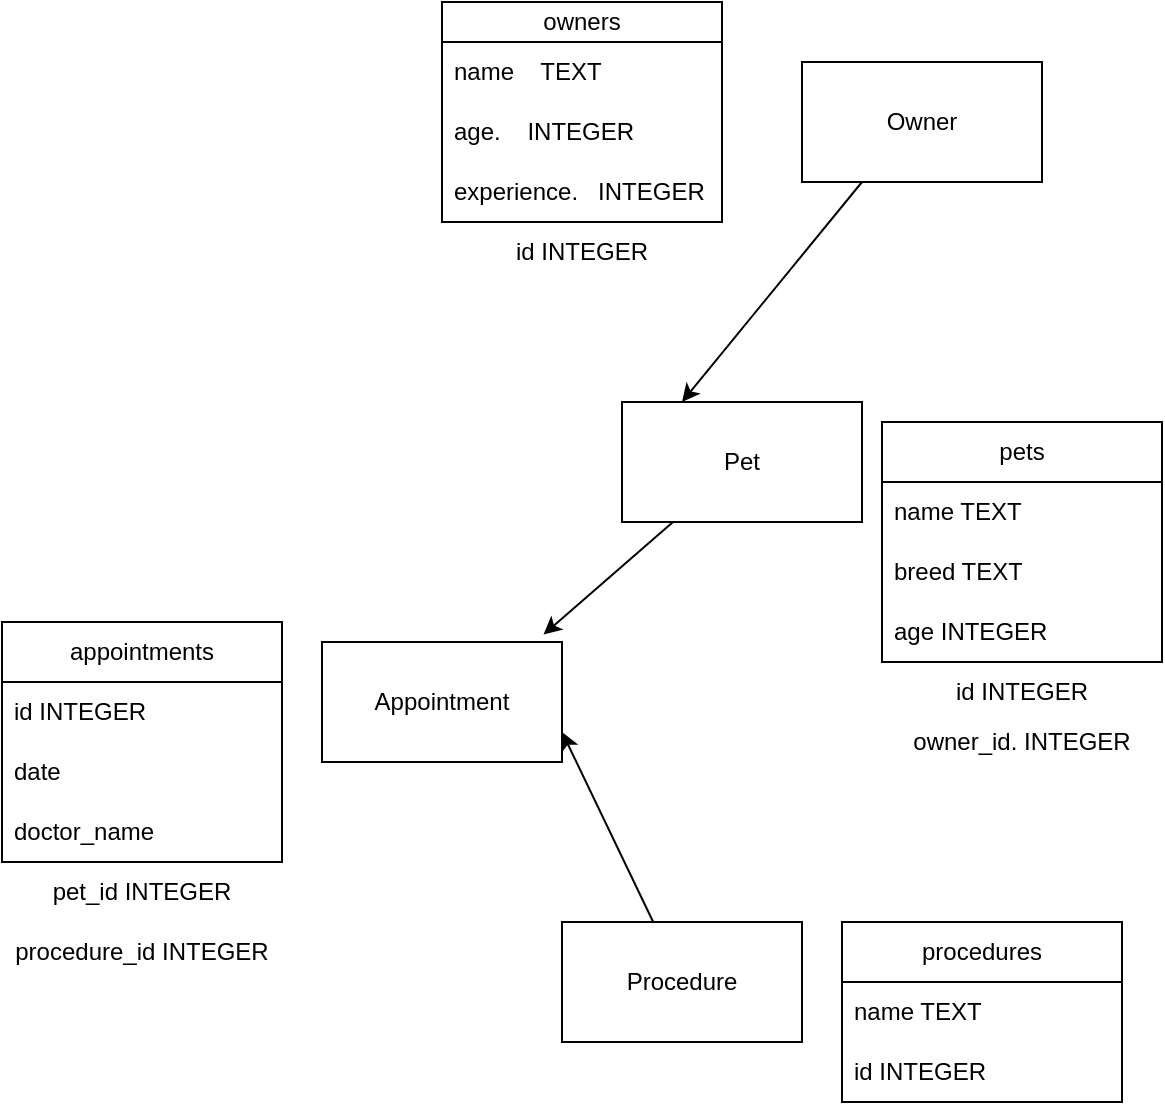<mxfile>
    <diagram id="O9m0RAeGRGvT8AL0pG2F" name="Page-1">
        <mxGraphModel dx="534" dy="251" grid="1" gridSize="10" guides="1" tooltips="1" connect="1" arrows="1" fold="1" page="1" pageScale="1" pageWidth="850" pageHeight="1100" math="0" shadow="0">
            <root>
                <mxCell id="0"/>
                <mxCell id="1" parent="0"/>
                <mxCell id="10" style="edgeStyle=none;html=1;entryX=0.923;entryY=-0.062;entryDx=0;entryDy=0;entryPerimeter=0;" parent="1" source="3" target="9" edge="1">
                    <mxGeometry relative="1" as="geometry"/>
                </mxCell>
                <mxCell id="3" value="Pet" style="rounded=0;whiteSpace=wrap;html=1;" parent="1" vertex="1">
                    <mxGeometry x="550" y="270" width="120" height="60" as="geometry"/>
                </mxCell>
                <mxCell id="7" style="edgeStyle=none;html=1;exitX=0;exitY=0.5;exitDx=0;exitDy=0;entryX=0.25;entryY=0;entryDx=0;entryDy=0;" parent="1" target="3" edge="1">
                    <mxGeometry relative="1" as="geometry">
                        <mxPoint x="670" y="160" as="sourcePoint"/>
                    </mxGeometry>
                </mxCell>
                <mxCell id="9" value="Appointment" style="rounded=0;whiteSpace=wrap;html=1;" parent="1" vertex="1">
                    <mxGeometry x="400" y="390" width="120" height="60" as="geometry"/>
                </mxCell>
                <mxCell id="17" style="edgeStyle=none;html=1;entryX=1;entryY=0.75;entryDx=0;entryDy=0;" parent="1" source="14" target="9" edge="1">
                    <mxGeometry relative="1" as="geometry"/>
                </mxCell>
                <mxCell id="14" value="Procedure" style="rounded=0;whiteSpace=wrap;html=1;" parent="1" vertex="1">
                    <mxGeometry x="520" y="530" width="120" height="60" as="geometry"/>
                </mxCell>
                <mxCell id="18" value="owners" style="swimlane;fontStyle=0;childLayout=stackLayout;horizontal=1;startSize=20;horizontalStack=0;resizeParent=1;resizeParentMax=0;resizeLast=0;collapsible=1;marginBottom=0;whiteSpace=wrap;html=1;" parent="1" vertex="1">
                    <mxGeometry x="460" y="70" width="140" height="110" as="geometry"/>
                </mxCell>
                <mxCell id="19" value="name&amp;nbsp; &amp;nbsp; TEXT" style="text;strokeColor=none;fillColor=none;align=left;verticalAlign=middle;spacingLeft=4;spacingRight=4;overflow=hidden;points=[[0,0.5],[1,0.5]];portConstraint=eastwest;rotatable=0;whiteSpace=wrap;html=1;" parent="18" vertex="1">
                    <mxGeometry y="20" width="140" height="30" as="geometry"/>
                </mxCell>
                <mxCell id="20" value="age.&amp;nbsp; &amp;nbsp; INTEGER" style="text;strokeColor=none;fillColor=none;align=left;verticalAlign=middle;spacingLeft=4;spacingRight=4;overflow=hidden;points=[[0,0.5],[1,0.5]];portConstraint=eastwest;rotatable=0;whiteSpace=wrap;html=1;" parent="18" vertex="1">
                    <mxGeometry y="50" width="140" height="30" as="geometry"/>
                </mxCell>
                <mxCell id="21" value="experience.&amp;nbsp; &amp;nbsp;INTEGER" style="text;strokeColor=none;fillColor=none;align=left;verticalAlign=middle;spacingLeft=4;spacingRight=4;overflow=hidden;points=[[0,0.5],[1,0.5]];portConstraint=eastwest;rotatable=0;whiteSpace=wrap;html=1;" parent="18" vertex="1">
                    <mxGeometry y="80" width="140" height="30" as="geometry"/>
                </mxCell>
                <mxCell id="22" value="pets" style="swimlane;fontStyle=0;childLayout=stackLayout;horizontal=1;startSize=30;horizontalStack=0;resizeParent=1;resizeParentMax=0;resizeLast=0;collapsible=1;marginBottom=0;whiteSpace=wrap;html=1;" parent="1" vertex="1">
                    <mxGeometry x="680" y="280" width="140" height="120" as="geometry"/>
                </mxCell>
                <mxCell id="23" value="name TEXT" style="text;strokeColor=none;fillColor=none;align=left;verticalAlign=middle;spacingLeft=4;spacingRight=4;overflow=hidden;points=[[0,0.5],[1,0.5]];portConstraint=eastwest;rotatable=0;whiteSpace=wrap;html=1;" parent="22" vertex="1">
                    <mxGeometry y="30" width="140" height="30" as="geometry"/>
                </mxCell>
                <mxCell id="24" value="breed TEXT" style="text;strokeColor=none;fillColor=none;align=left;verticalAlign=middle;spacingLeft=4;spacingRight=4;overflow=hidden;points=[[0,0.5],[1,0.5]];portConstraint=eastwest;rotatable=0;whiteSpace=wrap;html=1;" parent="22" vertex="1">
                    <mxGeometry y="60" width="140" height="30" as="geometry"/>
                </mxCell>
                <mxCell id="25" value="age INTEGER" style="text;strokeColor=none;fillColor=none;align=left;verticalAlign=middle;spacingLeft=4;spacingRight=4;overflow=hidden;points=[[0,0.5],[1,0.5]];portConstraint=eastwest;rotatable=0;whiteSpace=wrap;html=1;" parent="22" vertex="1">
                    <mxGeometry y="90" width="140" height="30" as="geometry"/>
                </mxCell>
                <mxCell id="26" value="appointments" style="swimlane;fontStyle=0;childLayout=stackLayout;horizontal=1;startSize=30;horizontalStack=0;resizeParent=1;resizeParentMax=0;resizeLast=0;collapsible=1;marginBottom=0;whiteSpace=wrap;html=1;" parent="1" vertex="1">
                    <mxGeometry x="240" y="380" width="140" height="120" as="geometry"/>
                </mxCell>
                <mxCell id="27" value="id INTEGER" style="text;strokeColor=none;fillColor=none;align=left;verticalAlign=middle;spacingLeft=4;spacingRight=4;overflow=hidden;points=[[0,0.5],[1,0.5]];portConstraint=eastwest;rotatable=0;whiteSpace=wrap;html=1;" parent="26" vertex="1">
                    <mxGeometry y="30" width="140" height="30" as="geometry"/>
                </mxCell>
                <mxCell id="28" value="date" style="text;strokeColor=none;fillColor=none;align=left;verticalAlign=middle;spacingLeft=4;spacingRight=4;overflow=hidden;points=[[0,0.5],[1,0.5]];portConstraint=eastwest;rotatable=0;whiteSpace=wrap;html=1;" parent="26" vertex="1">
                    <mxGeometry y="60" width="140" height="30" as="geometry"/>
                </mxCell>
                <mxCell id="29" value="doctor_name" style="text;strokeColor=none;fillColor=none;align=left;verticalAlign=middle;spacingLeft=4;spacingRight=4;overflow=hidden;points=[[0,0.5],[1,0.5]];portConstraint=eastwest;rotatable=0;whiteSpace=wrap;html=1;" parent="26" vertex="1">
                    <mxGeometry y="90" width="140" height="30" as="geometry"/>
                </mxCell>
                <mxCell id="30" value="procedures" style="swimlane;fontStyle=0;childLayout=stackLayout;horizontal=1;startSize=30;horizontalStack=0;resizeParent=1;resizeParentMax=0;resizeLast=0;collapsible=1;marginBottom=0;whiteSpace=wrap;html=1;" parent="1" vertex="1">
                    <mxGeometry x="660" y="530" width="140" height="90" as="geometry"/>
                </mxCell>
                <mxCell id="31" value="name TEXT" style="text;strokeColor=none;fillColor=none;align=left;verticalAlign=middle;spacingLeft=4;spacingRight=4;overflow=hidden;points=[[0,0.5],[1,0.5]];portConstraint=eastwest;rotatable=0;whiteSpace=wrap;html=1;" parent="30" vertex="1">
                    <mxGeometry y="30" width="140" height="30" as="geometry"/>
                </mxCell>
                <mxCell id="33" value="id INTEGER" style="text;strokeColor=none;fillColor=none;align=left;verticalAlign=middle;spacingLeft=4;spacingRight=4;overflow=hidden;points=[[0,0.5],[1,0.5]];portConstraint=eastwest;rotatable=0;whiteSpace=wrap;html=1;" parent="30" vertex="1">
                    <mxGeometry y="60" width="140" height="30" as="geometry"/>
                </mxCell>
                <mxCell id="34" value="Owner" style="rounded=0;whiteSpace=wrap;html=1;" parent="1" vertex="1">
                    <mxGeometry x="640" y="100" width="120" height="60" as="geometry"/>
                </mxCell>
                <mxCell id="35" value="id INTEGER" style="text;html=1;align=center;verticalAlign=middle;whiteSpace=wrap;rounded=0;" vertex="1" parent="1">
                    <mxGeometry x="460" y="180" width="140" height="30" as="geometry"/>
                </mxCell>
                <mxCell id="36" value="id INTEGER" style="text;html=1;align=center;verticalAlign=middle;whiteSpace=wrap;rounded=0;" vertex="1" parent="1">
                    <mxGeometry x="680" y="400" width="140" height="30" as="geometry"/>
                </mxCell>
                <mxCell id="39" value="owner_id. INTEGER" style="text;html=1;align=center;verticalAlign=middle;whiteSpace=wrap;rounded=0;" vertex="1" parent="1">
                    <mxGeometry x="680" y="425" width="140" height="30" as="geometry"/>
                </mxCell>
                <mxCell id="41" value="pet_id INTEGER" style="text;html=1;align=center;verticalAlign=middle;whiteSpace=wrap;rounded=0;" vertex="1" parent="1">
                    <mxGeometry x="240" y="500" width="140" height="30" as="geometry"/>
                </mxCell>
                <mxCell id="42" value="procedure_id INTEGER" style="text;html=1;align=center;verticalAlign=middle;whiteSpace=wrap;rounded=0;" vertex="1" parent="1">
                    <mxGeometry x="240" y="530" width="140" height="30" as="geometry"/>
                </mxCell>
            </root>
        </mxGraphModel>
    </diagram>
    <diagram id="FgXvgErEUdCYI2-mHMDL" name="Page-2">
        <mxGraphModel dx="443" dy="496" grid="1" gridSize="10" guides="1" tooltips="1" connect="1" arrows="1" fold="1" page="1" pageScale="1" pageWidth="850" pageHeight="1100" math="0" shadow="0">
            <root>
                <mxCell id="0"/>
                <mxCell id="1" parent="0"/>
                <mxCell id="m5Yi8W5hC-aKDTlVTT4_-4" style="edgeStyle=none;html=1;" edge="1" parent="1" source="m5Yi8W5hC-aKDTlVTT4_-1" target="m5Yi8W5hC-aKDTlVTT4_-3">
                    <mxGeometry relative="1" as="geometry"/>
                </mxCell>
                <mxCell id="m5Yi8W5hC-aKDTlVTT4_-1" value="Customer" style="rounded=0;whiteSpace=wrap;html=1;" vertex="1" parent="1">
                    <mxGeometry x="20" y="30" width="90" height="50" as="geometry"/>
                </mxCell>
                <mxCell id="m5Yi8W5hC-aKDTlVTT4_-6" style="edgeStyle=none;html=1;entryX=1;entryY=0;entryDx=0;entryDy=0;" edge="1" parent="1" source="m5Yi8W5hC-aKDTlVTT4_-2" target="m5Yi8W5hC-aKDTlVTT4_-3">
                    <mxGeometry relative="1" as="geometry"/>
                </mxCell>
                <mxCell id="m5Yi8W5hC-aKDTlVTT4_-2" value="Coffee" style="rounded=0;whiteSpace=wrap;html=1;" vertex="1" parent="1">
                    <mxGeometry x="340" y="20" width="100" height="60" as="geometry"/>
                </mxCell>
                <mxCell id="m5Yi8W5hC-aKDTlVTT4_-3" value="Order" style="rounded=0;whiteSpace=wrap;html=1;" vertex="1" parent="1">
                    <mxGeometry x="180" y="100" width="90" height="50" as="geometry"/>
                </mxCell>
                <mxCell id="e6D0tHdvvqGrV7QYx08n-4" style="edgeStyle=none;html=1;" edge="1" parent="1" source="e6D0tHdvvqGrV7QYx08n-1" target="e6D0tHdvvqGrV7QYx08n-3">
                    <mxGeometry relative="1" as="geometry"/>
                </mxCell>
                <mxCell id="e6D0tHdvvqGrV7QYx08n-1" value="Movie" style="rounded=0;whiteSpace=wrap;html=1;" vertex="1" parent="1">
                    <mxGeometry x="10" y="230" width="110" height="60" as="geometry"/>
                </mxCell>
                <mxCell id="e6D0tHdvvqGrV7QYx08n-5" style="edgeStyle=none;html=1;" edge="1" parent="1" source="e6D0tHdvvqGrV7QYx08n-2" target="e6D0tHdvvqGrV7QYx08n-3">
                    <mxGeometry relative="1" as="geometry"/>
                </mxCell>
                <mxCell id="e6D0tHdvvqGrV7QYx08n-2" value="Actor" style="rounded=0;whiteSpace=wrap;html=1;" vertex="1" parent="1">
                    <mxGeometry x="280" y="230" width="120" height="60" as="geometry"/>
                </mxCell>
                <mxCell id="e6D0tHdvvqGrV7QYx08n-3" value="Role" style="rounded=0;whiteSpace=wrap;html=1;" vertex="1" parent="1">
                    <mxGeometry x="140" y="310" width="120" height="60" as="geometry"/>
                </mxCell>
                <mxCell id="e6D0tHdvvqGrV7QYx08n-10" style="edgeStyle=none;html=1;entryX=0;entryY=0.25;entryDx=0;entryDy=0;" edge="1" parent="1" source="e6D0tHdvvqGrV7QYx08n-6" target="e6D0tHdvvqGrV7QYx08n-8">
                    <mxGeometry relative="1" as="geometry"/>
                </mxCell>
                <mxCell id="e6D0tHdvvqGrV7QYx08n-6" value="Doctor" style="rounded=0;whiteSpace=wrap;html=1;" vertex="1" parent="1">
                    <mxGeometry x="20" y="400" width="120" height="60" as="geometry"/>
                </mxCell>
                <mxCell id="e6D0tHdvvqGrV7QYx08n-9" style="edgeStyle=none;html=1;entryX=1;entryY=0.5;entryDx=0;entryDy=0;" edge="1" parent="1" source="e6D0tHdvvqGrV7QYx08n-7" target="e6D0tHdvvqGrV7QYx08n-8">
                    <mxGeometry relative="1" as="geometry"/>
                </mxCell>
                <mxCell id="e6D0tHdvvqGrV7QYx08n-7" value="Patient" style="rounded=0;whiteSpace=wrap;html=1;" vertex="1" parent="1">
                    <mxGeometry x="305" y="400" width="120" height="60" as="geometry"/>
                </mxCell>
                <mxCell id="e6D0tHdvvqGrV7QYx08n-8" value="Appointment" style="rounded=0;whiteSpace=wrap;html=1;" vertex="1" parent="1">
                    <mxGeometry x="160" y="500" width="120" height="60" as="geometry"/>
                </mxCell>
            </root>
        </mxGraphModel>
    </diagram>
</mxfile>